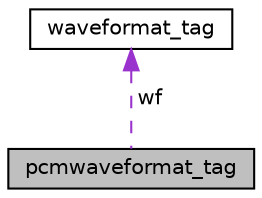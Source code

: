 digraph G
{
  edge [fontname="Helvetica",fontsize="10",labelfontname="Helvetica",labelfontsize="10"];
  node [fontname="Helvetica",fontsize="10",shape=record];
  Node1 [label="pcmwaveformat_tag",height=0.2,width=0.4,color="black", fillcolor="grey75", style="filled" fontcolor="black"];
  Node2 -> Node1 [dir="back",color="darkorchid3",fontsize="10",style="dashed",label=" wf" ,fontname="Helvetica"];
  Node2 [label="waveformat_tag",height=0.2,width=0.4,color="black", fillcolor="white", style="filled",URL="$structwaveformat__tag.html"];
}
